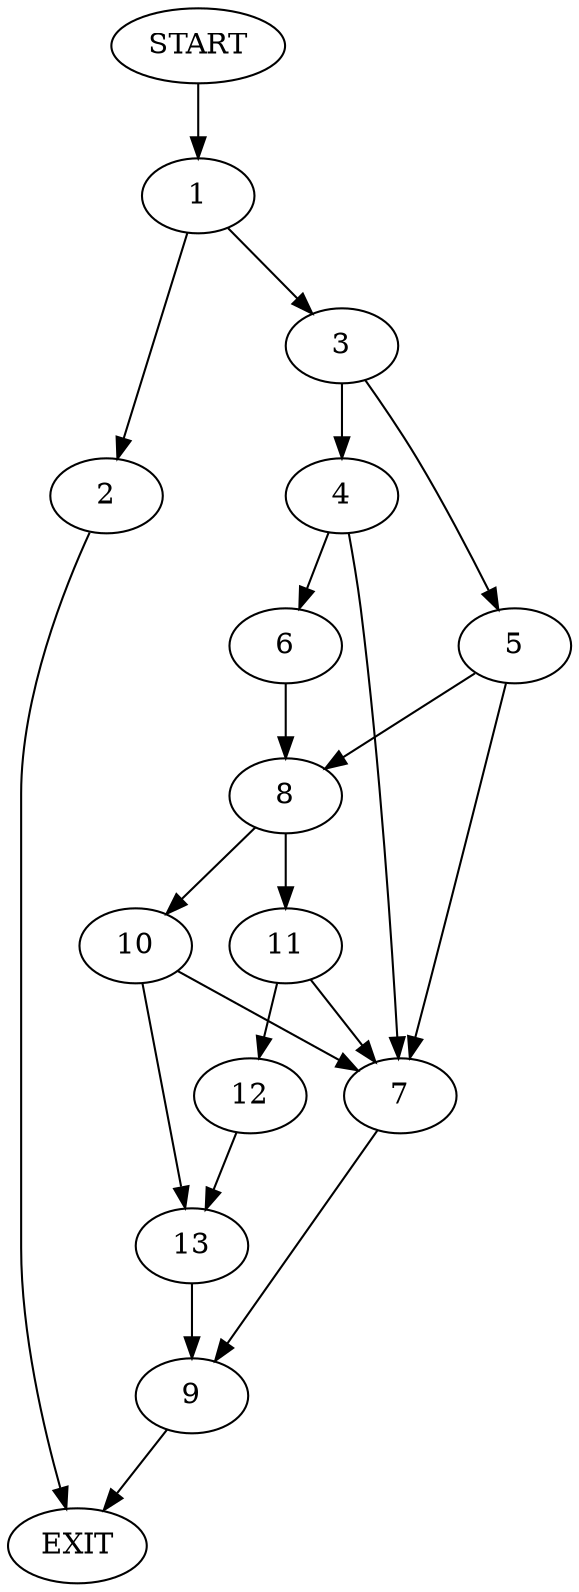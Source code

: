 digraph {
0 [label="START"]
14 [label="EXIT"]
0 -> 1
1 -> 2
1 -> 3
2 -> 14
3 -> 4
3 -> 5
4 -> 6
4 -> 7
5 -> 7
5 -> 8
7 -> 9
6 -> 8
8 -> 10
8 -> 11
11 -> 7
11 -> 12
10 -> 13
10 -> 7
12 -> 13
13 -> 9
9 -> 14
}
